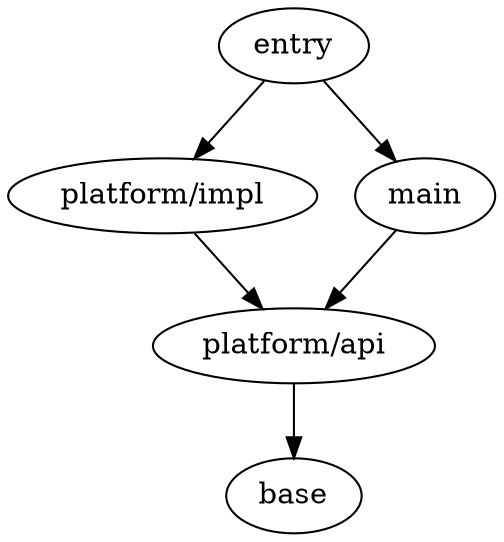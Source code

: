 digraph ComponentRelation {
	"base";
	"platform/api";
	"platform/impl";
	"main";
	"entry";

	"platform/api" -> "base";
	"platform/impl" -> "platform/api";
	"main" -> "platform/api";
	"entry" -> "main";
	"entry" -> "platform/impl";
}